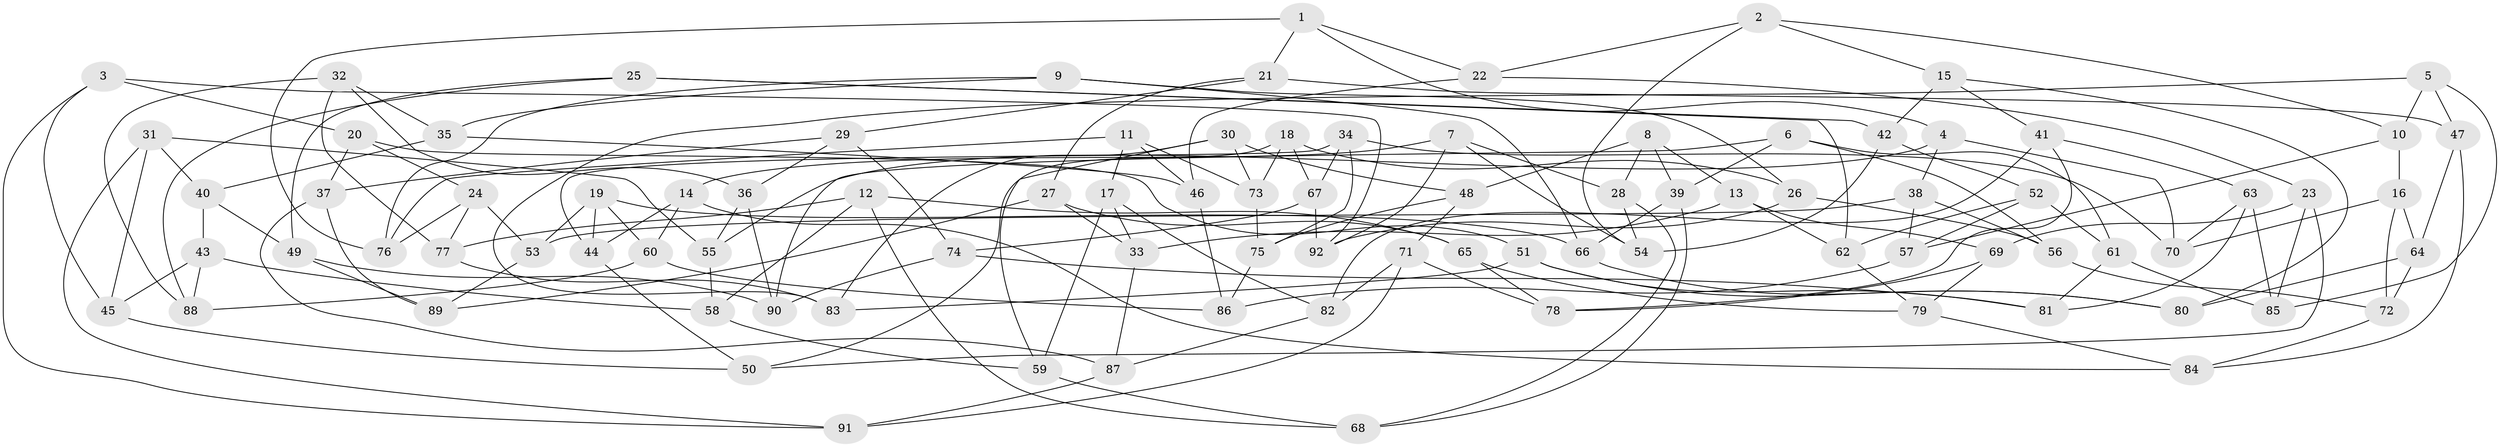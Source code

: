// Generated by graph-tools (version 1.1) at 2025/16/03/09/25 04:16:18]
// undirected, 92 vertices, 184 edges
graph export_dot {
graph [start="1"]
  node [color=gray90,style=filled];
  1;
  2;
  3;
  4;
  5;
  6;
  7;
  8;
  9;
  10;
  11;
  12;
  13;
  14;
  15;
  16;
  17;
  18;
  19;
  20;
  21;
  22;
  23;
  24;
  25;
  26;
  27;
  28;
  29;
  30;
  31;
  32;
  33;
  34;
  35;
  36;
  37;
  38;
  39;
  40;
  41;
  42;
  43;
  44;
  45;
  46;
  47;
  48;
  49;
  50;
  51;
  52;
  53;
  54;
  55;
  56;
  57;
  58;
  59;
  60;
  61;
  62;
  63;
  64;
  65;
  66;
  67;
  68;
  69;
  70;
  71;
  72;
  73;
  74;
  75;
  76;
  77;
  78;
  79;
  80;
  81;
  82;
  83;
  84;
  85;
  86;
  87;
  88;
  89;
  90;
  91;
  92;
  1 -- 76;
  1 -- 4;
  1 -- 22;
  1 -- 21;
  2 -- 15;
  2 -- 10;
  2 -- 54;
  2 -- 22;
  3 -- 92;
  3 -- 20;
  3 -- 91;
  3 -- 45;
  4 -- 38;
  4 -- 55;
  4 -- 70;
  5 -- 85;
  5 -- 47;
  5 -- 10;
  5 -- 83;
  6 -- 61;
  6 -- 56;
  6 -- 39;
  6 -- 90;
  7 -- 92;
  7 -- 54;
  7 -- 14;
  7 -- 28;
  8 -- 13;
  8 -- 48;
  8 -- 39;
  8 -- 28;
  9 -- 26;
  9 -- 35;
  9 -- 76;
  9 -- 66;
  10 -- 16;
  10 -- 57;
  11 -- 76;
  11 -- 17;
  11 -- 73;
  11 -- 46;
  12 -- 68;
  12 -- 65;
  12 -- 77;
  12 -- 58;
  13 -- 69;
  13 -- 62;
  13 -- 33;
  14 -- 84;
  14 -- 44;
  14 -- 60;
  15 -- 42;
  15 -- 80;
  15 -- 41;
  16 -- 64;
  16 -- 72;
  16 -- 70;
  17 -- 59;
  17 -- 82;
  17 -- 33;
  18 -- 73;
  18 -- 50;
  18 -- 67;
  18 -- 26;
  19 -- 60;
  19 -- 53;
  19 -- 44;
  19 -- 66;
  20 -- 51;
  20 -- 37;
  20 -- 24;
  21 -- 47;
  21 -- 29;
  21 -- 27;
  22 -- 23;
  22 -- 46;
  23 -- 50;
  23 -- 69;
  23 -- 85;
  24 -- 53;
  24 -- 77;
  24 -- 76;
  25 -- 49;
  25 -- 88;
  25 -- 42;
  25 -- 62;
  26 -- 92;
  26 -- 56;
  27 -- 89;
  27 -- 65;
  27 -- 33;
  28 -- 68;
  28 -- 54;
  29 -- 74;
  29 -- 37;
  29 -- 36;
  30 -- 48;
  30 -- 59;
  30 -- 83;
  30 -- 73;
  31 -- 91;
  31 -- 45;
  31 -- 40;
  31 -- 55;
  32 -- 88;
  32 -- 36;
  32 -- 77;
  32 -- 35;
  33 -- 87;
  34 -- 70;
  34 -- 67;
  34 -- 44;
  34 -- 75;
  35 -- 46;
  35 -- 40;
  36 -- 90;
  36 -- 55;
  37 -- 89;
  37 -- 87;
  38 -- 53;
  38 -- 56;
  38 -- 57;
  39 -- 66;
  39 -- 68;
  40 -- 49;
  40 -- 43;
  41 -- 82;
  41 -- 63;
  41 -- 78;
  42 -- 54;
  42 -- 52;
  43 -- 58;
  43 -- 88;
  43 -- 45;
  44 -- 50;
  45 -- 50;
  46 -- 86;
  47 -- 84;
  47 -- 64;
  48 -- 71;
  48 -- 75;
  49 -- 89;
  49 -- 90;
  51 -- 83;
  51 -- 81;
  51 -- 80;
  52 -- 61;
  52 -- 57;
  52 -- 62;
  53 -- 89;
  55 -- 58;
  56 -- 72;
  57 -- 86;
  58 -- 59;
  59 -- 68;
  60 -- 88;
  60 -- 86;
  61 -- 85;
  61 -- 81;
  62 -- 79;
  63 -- 81;
  63 -- 70;
  63 -- 85;
  64 -- 80;
  64 -- 72;
  65 -- 78;
  65 -- 79;
  66 -- 80;
  67 -- 92;
  67 -- 74;
  69 -- 79;
  69 -- 78;
  71 -- 78;
  71 -- 82;
  71 -- 91;
  72 -- 84;
  73 -- 75;
  74 -- 90;
  74 -- 81;
  75 -- 86;
  77 -- 83;
  79 -- 84;
  82 -- 87;
  87 -- 91;
}
